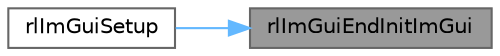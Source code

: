 digraph "rlImGuiEndInitImGui"
{
 // LATEX_PDF_SIZE
  bgcolor="transparent";
  edge [fontname=Helvetica,fontsize=10,labelfontname=Helvetica,labelfontsize=10];
  node [fontname=Helvetica,fontsize=10,shape=box,height=0.2,width=0.4];
  rankdir="RL";
  Node1 [id="Node000001",label="rlImGuiEndInitImGui",height=0.2,width=0.4,color="gray40", fillcolor="grey60", style="filled", fontcolor="black",tooltip="End Custom initialization. Not needed if you call rlImGuiSetup. Only needed if you want to add custom..."];
  Node1 -> Node2 [id="edge1_Node000001_Node000002",dir="back",color="steelblue1",style="solid",tooltip=" "];
  Node2 [id="Node000002",label="rlImGuiSetup",height=0.2,width=0.4,color="grey40", fillcolor="white", style="filled",URL="$rl_im_gui_8cpp.html#a4925b7c40a505037b4e75505e78bca1a",tooltip="Sets up ImGui, loads fonts and themes Calls ImGui_ImplRaylib_Init and sets the theme...."];
}
